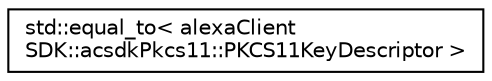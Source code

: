 digraph "Graphical Class Hierarchy"
{
 // LATEX_PDF_SIZE
  edge [fontname="Helvetica",fontsize="10",labelfontname="Helvetica",labelfontsize="10"];
  node [fontname="Helvetica",fontsize="10",shape=record];
  rankdir="LR";
  Node0 [label="std::equal_to\< alexaClient\lSDK::acsdkPkcs11::PKCS11KeyDescriptor \>",height=0.2,width=0.4,color="black", fillcolor="white", style="filled",URL="$structstd_1_1equal__to_3_01alexa_client_s_d_k_1_1acsdk_pkcs11_1_1_p_k_c_s11_key_descriptor_01_4.html",tooltip="Comparison support PKCS11KeyDescriptor."];
}
